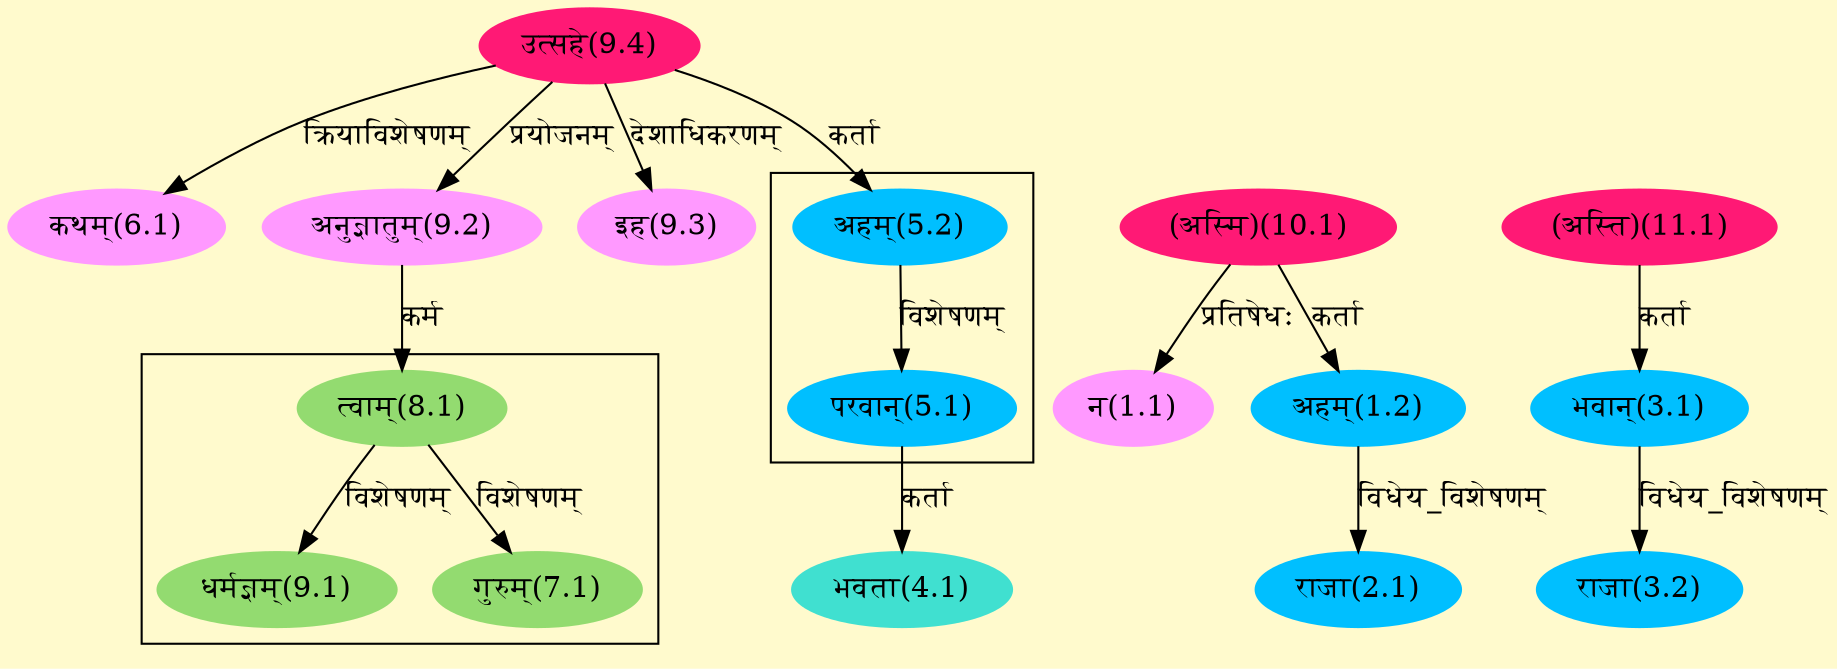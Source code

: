 digraph G{
rankdir=BT;
 compound=true;
 bgcolor="lemonchiffon1";

subgraph cluster_1{
Node5_1 [style=filled, color="#00BFFF" label = "परवान्(5.1)"]
Node5_2 [style=filled, color="#00BFFF" label = "अहम्(5.2)"]

}

subgraph cluster_2{
Node7_1 [style=filled, color="#93DB70" label = "गुरुम्(7.1)"]
Node8_1 [style=filled, color="#93DB70" label = "त्वाम्(8.1)"]
Node9_1 [style=filled, color="#93DB70" label = "धर्मज्ञम्(9.1)"]

}
Node1_1 [style=filled, color="#FF99FF" label = "न(1.1)"]
Node10_1 [style=filled, color="#FF1975" label = "(अस्मि)(10.1)"]
Node1_2 [style=filled, color="#00BFFF" label = "अहम्(1.2)"]
Node2_1 [style=filled, color="#00BFFF" label = "राजा(2.1)"]
Node3_1 [style=filled, color="#00BFFF" label = "भवान्(3.1)"]
Node11_1 [style=filled, color="#FF1975" label = "(अस्ति)(11.1)"]
Node3_2 [style=filled, color="#00BFFF" label = "राजा(3.2)"]
Node4_1 [style=filled, color="#40E0D0" label = "भवता(4.1)"]
Node5_1 [style=filled, color="#00BFFF" label = "परवान्(5.1)"]
Node5_2 [style=filled, color="#00BFFF" label = "अहम्(5.2)"]
Node9_4 [style=filled, color="#FF1975" label = "उत्सहे(9.4)"]
Node6_1 [style=filled, color="#FF99FF" label = "कथम्(6.1)"]
Node8_1 [style=filled, color="#93DB70" label = "त्वाम्(8.1)"]
Node9_2 [style=filled, color="#FF99FF" label = "अनुज्ञातुम्(9.2)"]
Node9_3 [style=filled, color="#FF99FF" label = "इह(9.3)"]
/* Start of Relations section */

Node1_1 -> Node10_1 [  label="प्रतिषेधः"  dir="back" ]
Node1_2 -> Node10_1 [  label="कर्ता"  dir="back" ]
Node2_1 -> Node1_2 [  label="विधेय_विशेषणम्"  dir="back" ]
Node3_1 -> Node11_1 [  label="कर्ता"  dir="back" ]
Node3_2 -> Node3_1 [  label="विधेय_विशेषणम्"  dir="back" ]
Node4_1 -> Node5_1 [  label="कर्ता"  dir="back" ]
Node5_1 -> Node5_2 [  label="विशेषणम्"  dir="back" ]
Node5_2 -> Node9_4 [  label="कर्ता"  dir="back" ]
Node6_1 -> Node9_4 [  label="क्रियाविशेषणम्"  dir="back" ]
Node7_1 -> Node8_1 [  label="विशेषणम्"  dir="back" ]
Node8_1 -> Node9_2 [  label="कर्म"  dir="back" ]
Node9_1 -> Node8_1 [  label="विशेषणम्"  dir="back" ]
Node9_2 -> Node9_4 [  label="प्रयोजनम्"  dir="back" ]
Node9_3 -> Node9_4 [  label="देशाधिकरणम्"  dir="back" ]
}
